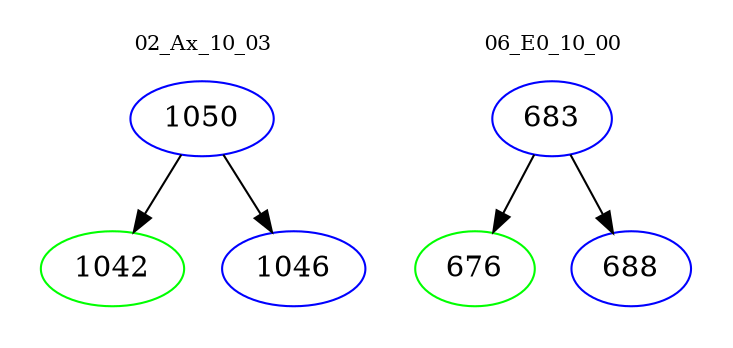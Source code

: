 digraph{
subgraph cluster_0 {
color = white
label = "02_Ax_10_03";
fontsize=10;
T0_1050 [label="1050", color="blue"]
T0_1050 -> T0_1042 [color="black"]
T0_1042 [label="1042", color="green"]
T0_1050 -> T0_1046 [color="black"]
T0_1046 [label="1046", color="blue"]
}
subgraph cluster_1 {
color = white
label = "06_E0_10_00";
fontsize=10;
T1_683 [label="683", color="blue"]
T1_683 -> T1_676 [color="black"]
T1_676 [label="676", color="green"]
T1_683 -> T1_688 [color="black"]
T1_688 [label="688", color="blue"]
}
}
